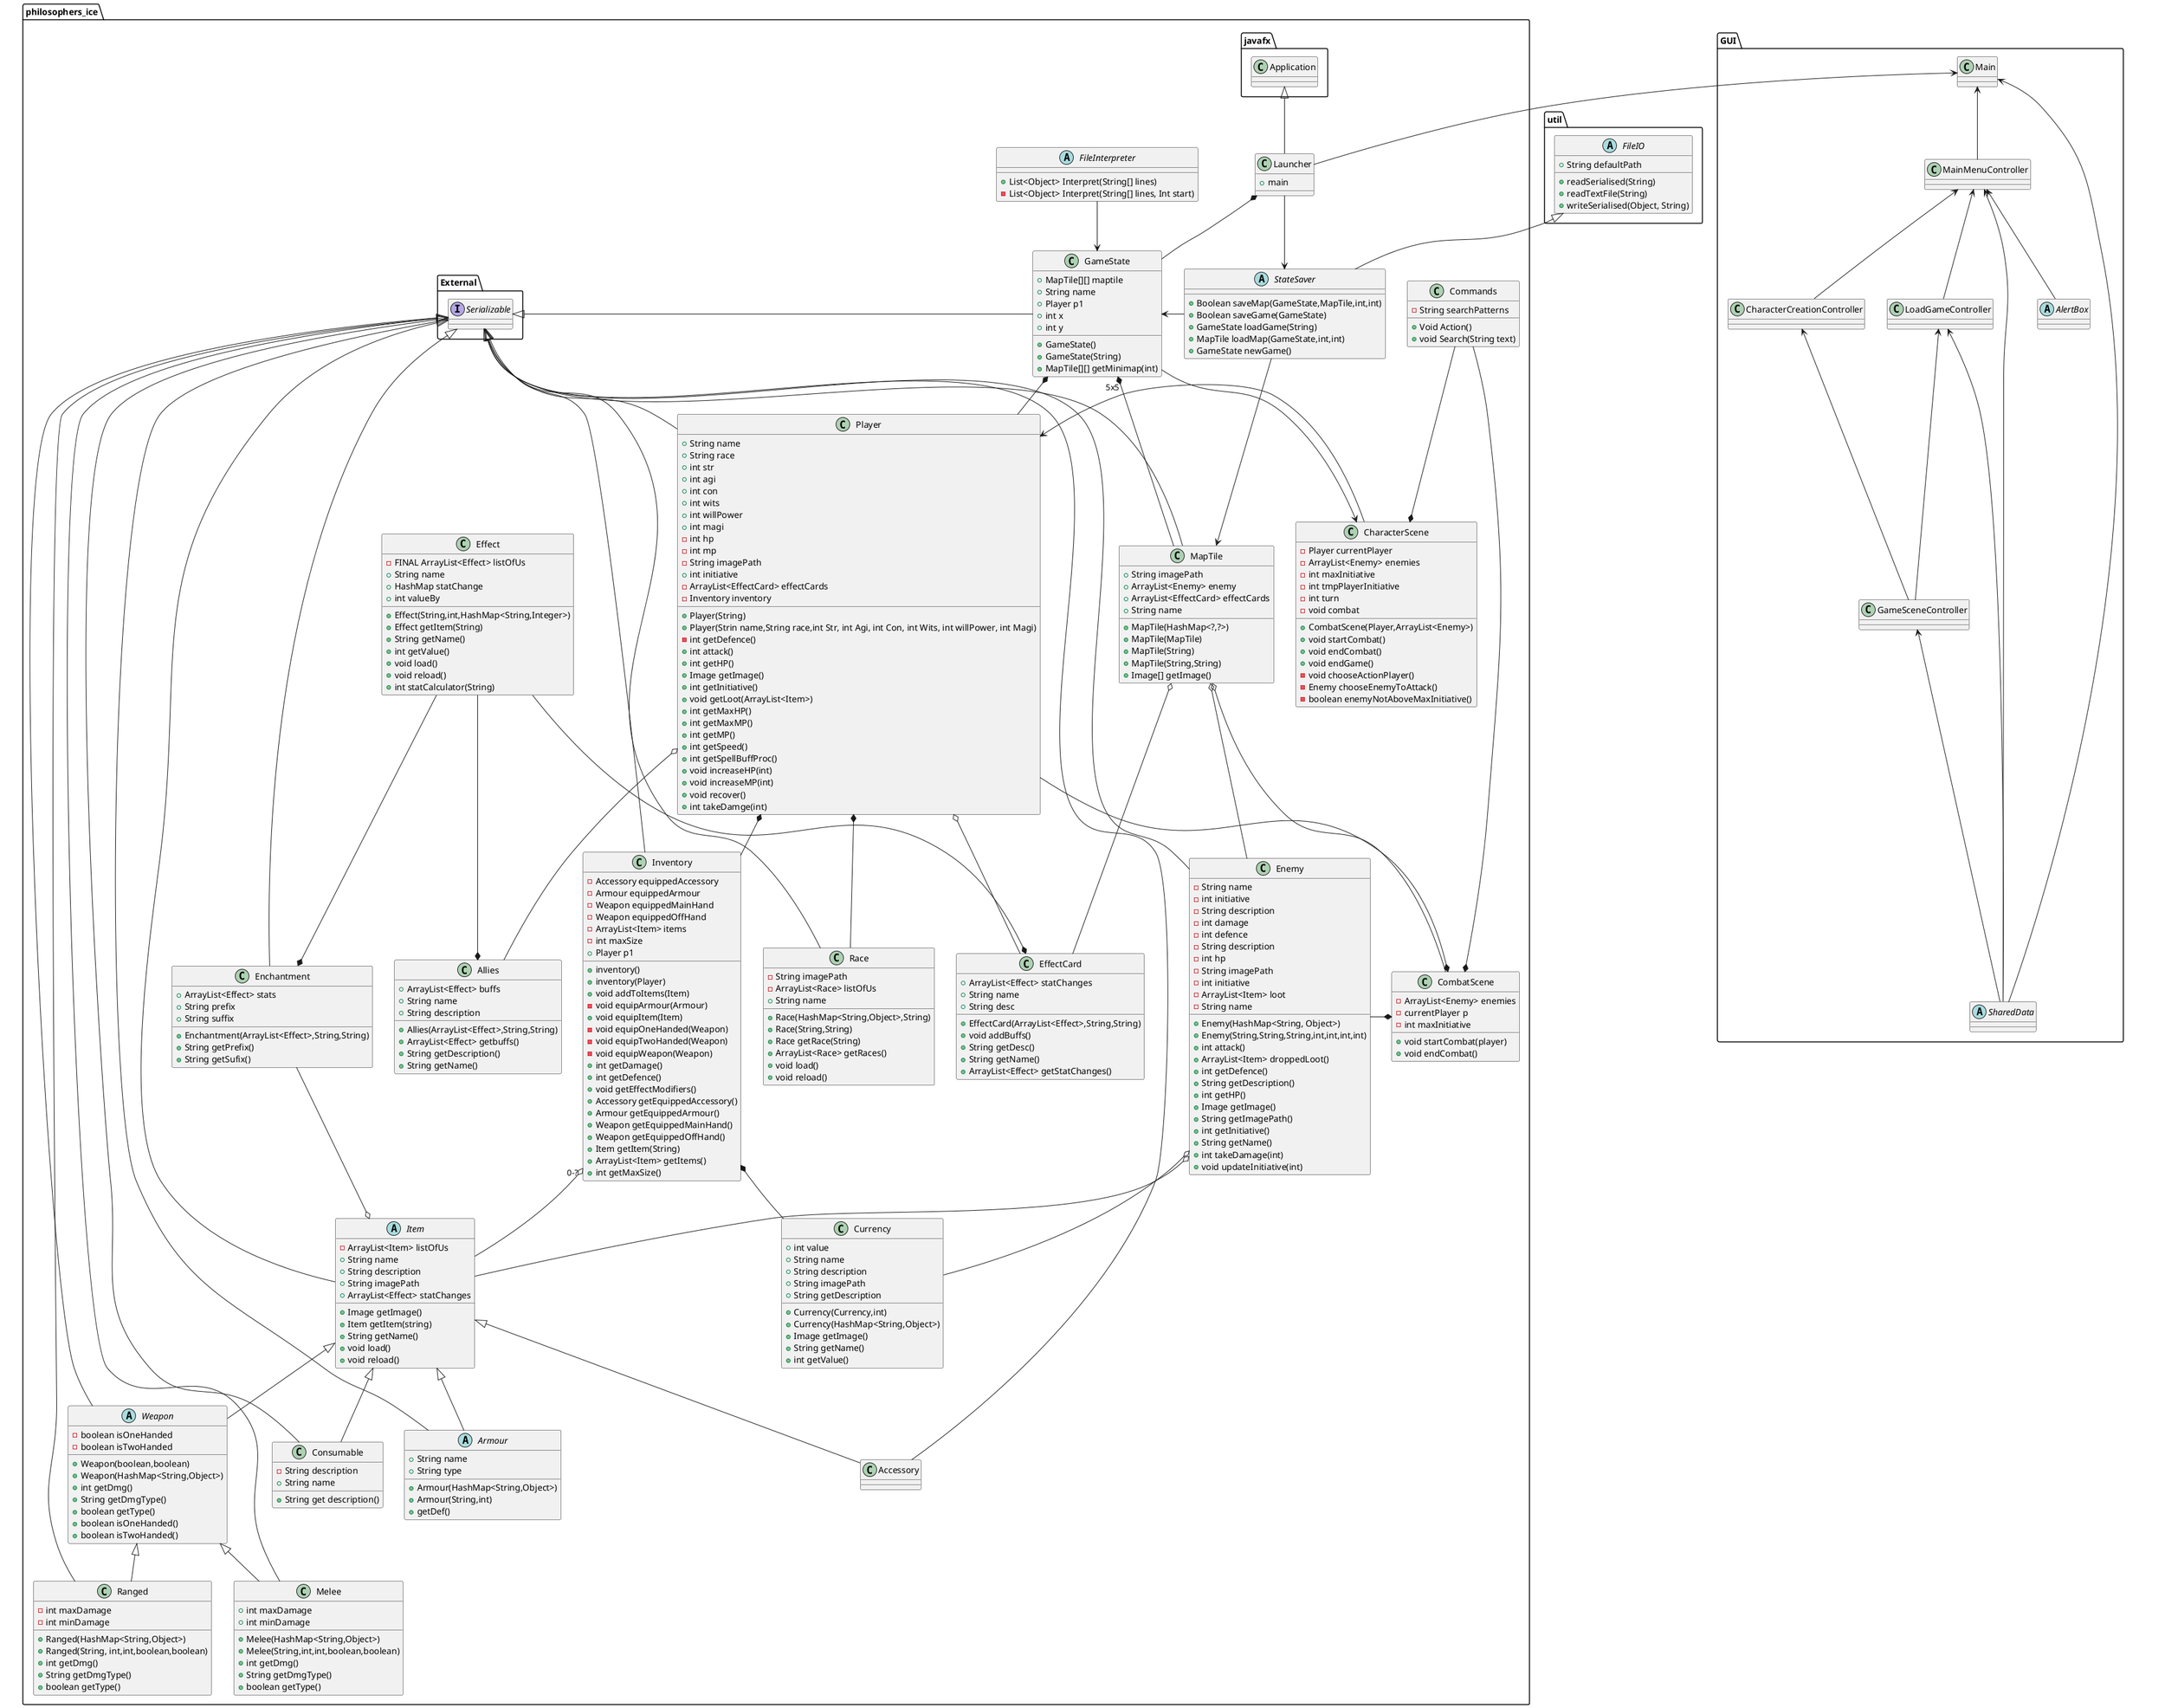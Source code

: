 @startuml
'https://plantuml.com/class-diagram




package GUI{
class CharacterCreationController{
}

class GameSceneController{
}

class LoadGameController{
}

class MainMenuController{
}

class Main{
}

abstract class SharedData{
}

abstract class AlertBox{
}
}


abstract class util.FileIO {
    + String defaultPath
    + readSerialised(String)
    + readTextFile(String)
    + writeSerialised(Object, String)


}

package philosophers_ice{
abstract class StateSaver Extends util.FileIO {
    + Boolean saveMap(GameState,MapTile,int,int)
    + Boolean saveGame(GameState)
    + GameState loadGame(String)
    + MapTile loadMap(GameState,int,int)
    + GameState newGame()
}

class Launcher extends javafx.Application {
    '+ void start(Stage stage) throws Exception
    '- Parent createContent()
    '+ void main(String[] args)
    '+ GameState game
    + main
}

class CharacterScene{
    - Player currentPlayer
    - ArrayList<Enemy> enemies
    - int maxInitiative
    - int tmpPlayerInitiative
    - int turn
    + CombatScene(Player,ArrayList<Enemy>)
    + void startCombat()
    - void combat
    + void endCombat()
    + void endGame()
    - void chooseActionPlayer()
    - Enemy chooseEnemyToAttack()
    - boolean enemyNotAboveMaxInitiative()

}
class GameState extends External.Serializable{
    + MapTile[][] maptile
    + String name
    + Player p1
    + int x
    + int y
    + GameState()
    + GameState(String)
    + MapTile[][] getMinimap(int)
}
abstract class FileInterpreter {
    + List<Object> Interpret(String[] lines)
    - List<Object> Interpret(String[] lines, Int start)
}
class Commands {
    - String searchPatterns
    + Void Action()
    + void Search(String text)
}
class Player extends External.Serializable {
    + Player(String)
    + Player(Strin name,String race,int Str, int Agi, int Con, int Wits, int willPower, int Magi)
    + String name
    + String race
    + int str
    + int agi
    + int con
    + int wits
    + int willPower
    + int magi
    - int hp
    - int mp
    - String imagePath
    + int initiative
    - ArrayList<EffectCard> effectCards
    - Inventory inventory
    - int getDefence()
    + int attack()
    + int getHP()
    + Image getImage()
    + int getInitiative()
    + void getLoot(ArrayList<Item>)
    + int getMaxHP()
    + int getMaxMP()
    + int getMP()
    + int getSpeed()
    + int getSpellBuffProc()
    + void increaseHP(int)
    + void increaseMP(int)
    + void recover()
    + int takeDamge(int)
}
class Effect{
    - FINAL ArrayList<Effect> listOfUs
    + String name
    + HashMap statChange
    + int valueBy
    + Effect(String,int,HashMap<String,Integer>)
    + Effect getItem(String)
    + String getName()
    + int getValue()
    + void load()
    + void reload()
    + int statCalculator(String)
}
class Allies {
    + ArrayList<Effect> buffs
    + String name
    + String description
    + Allies(ArrayList<Effect>,String,String)
    + ArrayList<Effect> getbuffs()
    + String getDescription()
    + String getName()
}
class Inventory extends External.Serializable {
    - Accessory equippedAccessory
    - Armour equippedArmour
    - Weapon equippedMainHand
    - Weapon equippedOffHand
    - ArrayList<Item> items
    - int maxSize
    + Player p1
    + inventory()
    + inventory(Player)
    + void addToItems(Item)
    - void equipArmour(Armour)
    + void equipItem(Item)
    - void equipOneHanded(Weapon)
    - void equipTwoHanded(Weapon)
    - void equipWeapon(Weapon)
    + int getDamage()
    + int getDefence()
    + void getEffectModifiers()
    + Accessory getEquippedAccessory()
    + Armour getEquippedArmour()
    + Weapon getEquippedMainHand()
    + Weapon getEquippedOffHand()
    + Item getItem(String)
    + ArrayList<Item> getItems()
    + int getMaxSize()
}
class MapTile extends External.Serializable {
    '+ updateEffectsPlayer()
    '+ updateEffectsEnemy()
    + String imagePath
    + ArrayList<Enemy> enemy
    + ArrayList<EffectCard> effectCards
    + String name
    + MapTile(HashMap<?,?>)
    + MapTile(MapTile)
    + MapTile(String)
    + MapTile(String,String)
    + Image[] getImage()
}
abstract class Item extends External.Serializable{
    - ArrayList<Item> listOfUs
    + String name
    + String description
    + String imagePath
    + ArrayList<Effect> statChanges
    + Image getImage()
    + Item getItem(string)
    + String getName()
    + void load()
    + void reload()
}
abstract class Weapon extends Item, External.Serializable {
    - boolean isOneHanded
    - boolean isTwoHanded
    + Weapon(boolean,boolean)
    + Weapon(HashMap<String,Object>)
    + int getDmg()
    + String getDmgType()
    + boolean getType()
    + boolean isOneHanded()
    + boolean isTwoHanded()
}
class Melee extends Weapon, External.Serializable {
    + int maxDamage
    + int minDamage
    + Melee(HashMap<String,Object>)
    + Melee(String,int,int,boolean,boolean)
    + int getDmg()
    + String getDmgType()
    + boolean getType()
}
class Ranged extends Weapon, External.Serializable {
    - int maxDamage
    - int minDamage
    + Ranged(HashMap<String,Object>)
    + Ranged(String, int,int,boolean,boolean)
    + int getDmg()
    + String getDmgType()
    + boolean getType()
}
abstract class Armour extends Item, External.Serializable {
    + String name
    + String type
    + Armour(HashMap<String,Object>)
    + Armour(String,int)
    + getDef()
}
class Consumable extends Item, External.Serializable {
    - String description
    + String get description()
    + String name
}
class Accessory extends Item, External.Serializable {
}
class Enchantment extends External.Serializable{
    + ArrayList<Effect> stats
    + String prefix
    + String suffix
    + Enchantment(ArrayList<Effect>,String,String)
    + String getPrefix()
    + String getSufix()
}
class Currency{
    + int value
    + String name
    + String description
    + String imagePath
    + Currency(Currency,int)
    + Currency(HashMap<String,Object>)
    + String getDescription
    + Image getImage()
    + String getName()
    + int getValue()
}
class Enemy extends External.Serializable {
    - String name
    - int initiative
    - String description
    - int damage
    - int defence
    - String description
    - int hp
    - String imagePath
    - int initiative
    - ArrayList<Item> loot
    - String name
    + Enemy(HashMap<String, Object>)
    + Enemy(String,String,String,int,int,int,int)
    + int attack()
    + ArrayList<Item> droppedLoot()
    + int getDefence()
    + String getDescription()
    + int getHP()
    + Image getImage()
    + String getImagePath()
    + int getInitiative()
    + String getName()
    + int takeDamage(int)
    + void updateInitiative(int)
}
class CombatScene {
    - ArrayList<Enemy> enemies
    - currentPlayer p
    - int maxInitiative
    + void startCombat(player)
    + void endCombat()
}
class EffectCard {
    + ArrayList<Effect> statChanges
    + String name
    + String desc
    + EffectCard(ArrayList<Effect>,String,String)
    + void addBuffs()
    + String getDesc()
    + String getName()
    + ArrayList<Effect> getStatChanges()
}
class Race extends External.Serializable  {
    - String imagePath
    - ArrayList<Race> listOfUs
    + String name
    + Race(HashMap<String,Object>,String)
    + Race(String,String)
    + Race getRace(String)
    + ArrayList<Race> getRaces()
    + void load()
    + void reload()
}
interface External.Serializable
Launcher --> StateSaver
Launcher *-- GameState
StateSaver -> MapTile
StateSaver -> GameState
GameState --> CharacterScene
FileInterpreter --> GameState
Player <- CharacterScene
GameState *-- Player
Commands --* CharacterScene
Commands --* CombatScene
Player o-- Allies
Player *-- Inventory
Player *-- Race
GameState "5x5" *-- MapTile
Inventory "0-?" o-- Item
Enchantment -o Item
Effect --* Enchantment
Effect --* Allies
Effect --* EffectCard
Inventory *- Currency
Enemy o-- Currency
Enemy o- Item
MapTile o-- Enemy
MapTile o-- CombatScene
Player -* CombatScene
CombatScene *- Enemy
Player o-- EffectCard
MapTile o-- EffectCard
Main <-- Launcher
Main <-- MainMenuController
MainMenuController <-- LoadGameController
MainMenuController <-- CharacterCreationController
MainMenuController <-- AlertBox
LoadGameController <-- GameSceneController
CharacterCreationController <-- GameSceneController
Main <-- SharedData
MainMenuController <-- SharedData
LoadGameController <-- SharedData
GameSceneController <-- SharedData

@enduml